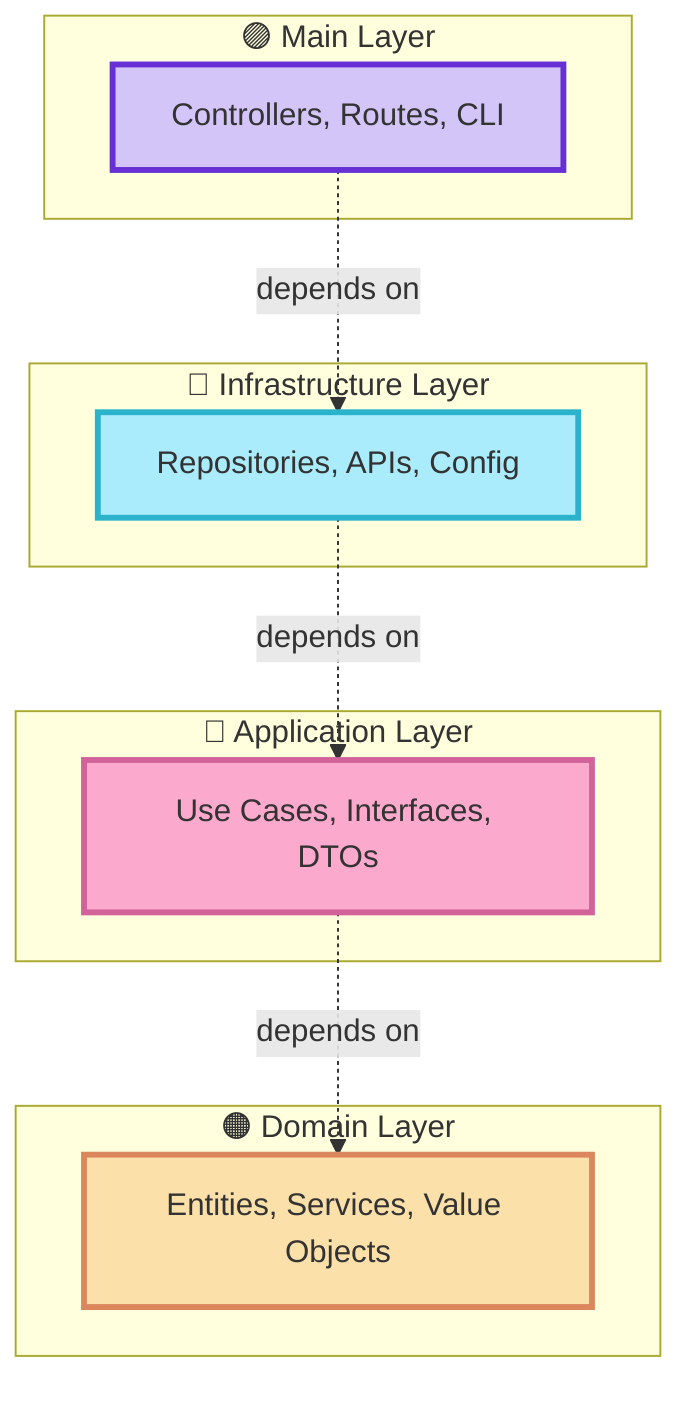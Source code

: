 graph TB
    subgraph "🟣 Main Layer"
        M[Controllers, Routes, CLI]
    end
    
    subgraph "🔵 Infrastructure Layer"
        I[Repositories, APIs, Config]
    end
    
    subgraph "🔴 Application Layer"
        A[Use Cases, Interfaces, DTOs]
    end
    
    subgraph "🟠 Domain Layer"
        D[Entities, Services, Value Objects]
    end
    
    M -.->|depends on| I
    I -.->|depends on| A
    A -.->|depends on| D
    
    style M fill:#d4c5f9,stroke:#6630d4,stroke-width:3px
    style I fill:#aaebfc,stroke:#2cb3cb,stroke-width:3px
    style A fill:#fca9ce,stroke:#d1639a,stroke-width:3px
    style D fill:#fce0a9,stroke:#db865c,stroke-width:3px
